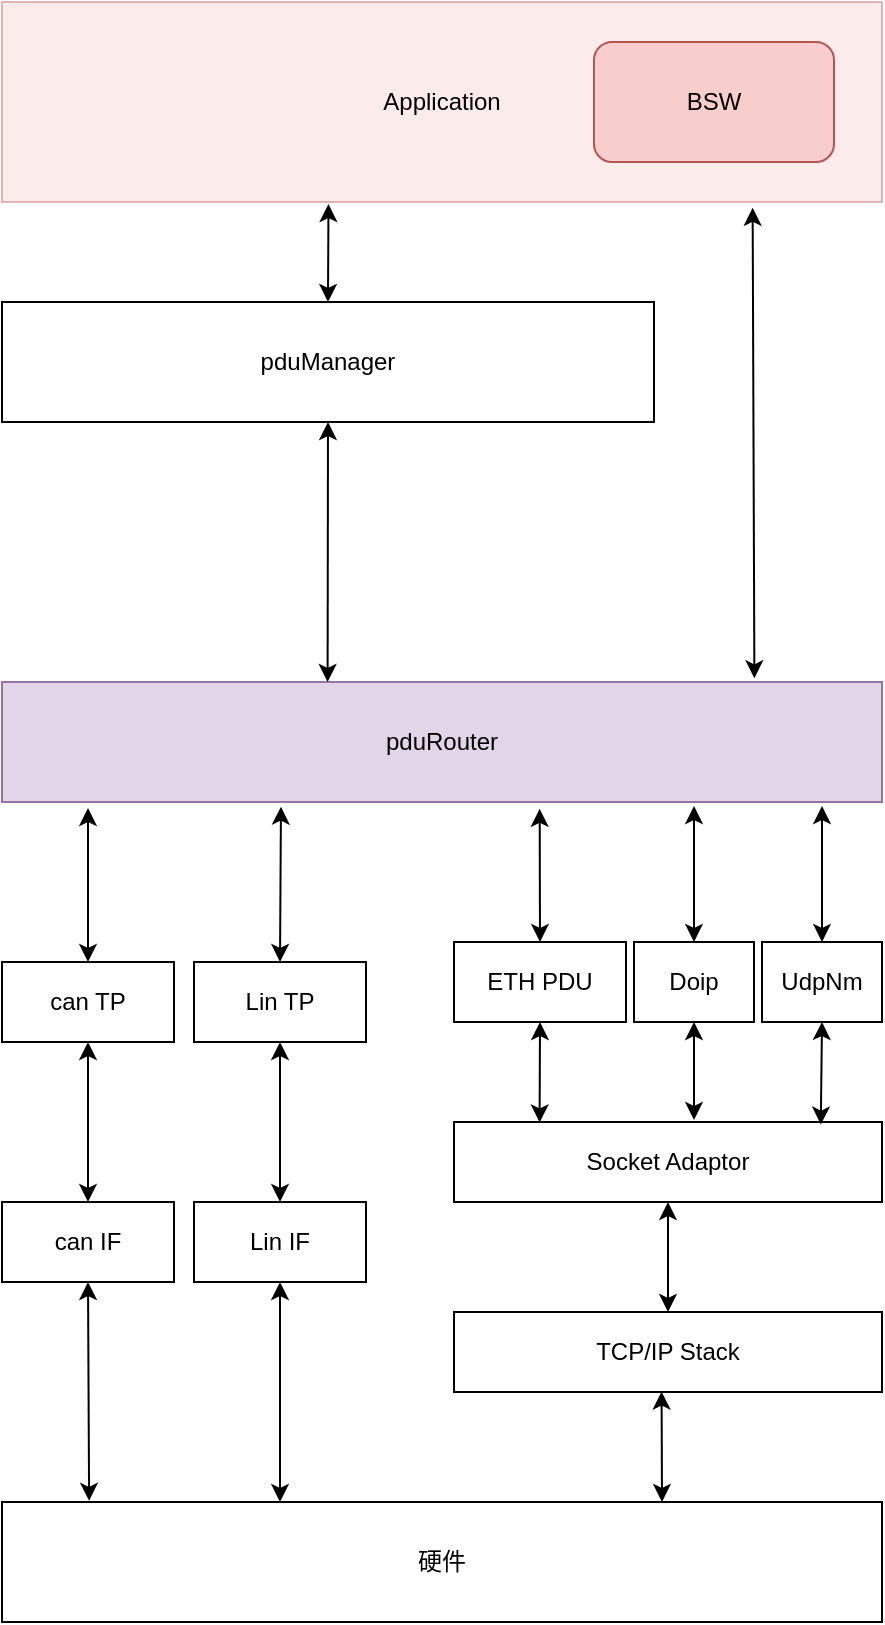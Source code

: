 <mxfile version="24.7.8">
  <diagram name="第 1 页" id="9iRk_tB7bTuXfebcZKuk">
    <mxGraphModel dx="1064" dy="587" grid="1" gridSize="10" guides="1" tooltips="1" connect="1" arrows="1" fold="1" page="1" pageScale="1" pageWidth="827" pageHeight="1169" math="0" shadow="0">
      <root>
        <mxCell id="0" />
        <mxCell id="1" parent="0" />
        <mxCell id="lw4ZKmeglTe6D63oF1gP-1" value="硬件" style="rounded=0;whiteSpace=wrap;html=1;" parent="1" vertex="1">
          <mxGeometry x="194" y="770" width="440" height="60" as="geometry" />
        </mxCell>
        <mxCell id="lw4ZKmeglTe6D63oF1gP-2" value="Application" style="rounded=0;whiteSpace=wrap;html=1;fillColor=#f8cecc;strokeColor=#b85450;opacity=40;" parent="1" vertex="1">
          <mxGeometry x="194" y="20" width="440" height="100" as="geometry" />
        </mxCell>
        <mxCell id="lw4ZKmeglTe6D63oF1gP-3" value="pduManager" style="rounded=0;whiteSpace=wrap;html=1;" parent="1" vertex="1">
          <mxGeometry x="194" y="170" width="326" height="60" as="geometry" />
        </mxCell>
        <mxCell id="lw4ZKmeglTe6D63oF1gP-4" value="pduRouter" style="rounded=0;whiteSpace=wrap;html=1;fillColor=#e1d5e7;strokeColor=#9673a6;" parent="1" vertex="1">
          <mxGeometry x="194" y="360" width="440" height="60" as="geometry" />
        </mxCell>
        <mxCell id="lw4ZKmeglTe6D63oF1gP-5" value="can TP" style="rounded=0;whiteSpace=wrap;html=1;" parent="1" vertex="1">
          <mxGeometry x="194" y="500" width="86" height="40" as="geometry" />
        </mxCell>
        <mxCell id="lw4ZKmeglTe6D63oF1gP-6" value="Lin TP" style="rounded=0;whiteSpace=wrap;html=1;" parent="1" vertex="1">
          <mxGeometry x="290" y="500" width="86" height="40" as="geometry" />
        </mxCell>
        <mxCell id="lw4ZKmeglTe6D63oF1gP-7" value="can IF" style="rounded=0;whiteSpace=wrap;html=1;" parent="1" vertex="1">
          <mxGeometry x="194" y="620" width="86" height="40" as="geometry" />
        </mxCell>
        <mxCell id="lw4ZKmeglTe6D63oF1gP-8" value="Lin IF" style="rounded=0;whiteSpace=wrap;html=1;" parent="1" vertex="1">
          <mxGeometry x="290" y="620" width="86" height="40" as="geometry" />
        </mxCell>
        <mxCell id="lw4ZKmeglTe6D63oF1gP-9" value="ETH PDU" style="rounded=0;whiteSpace=wrap;html=1;" parent="1" vertex="1">
          <mxGeometry x="420" y="490" width="86" height="40" as="geometry" />
        </mxCell>
        <mxCell id="lw4ZKmeglTe6D63oF1gP-10" value="Socket Adaptor" style="rounded=0;whiteSpace=wrap;html=1;" parent="1" vertex="1">
          <mxGeometry x="420" y="580" width="214" height="40" as="geometry" />
        </mxCell>
        <mxCell id="lw4ZKmeglTe6D63oF1gP-11" value="TCP/IP Stack" style="rounded=0;whiteSpace=wrap;html=1;" parent="1" vertex="1">
          <mxGeometry x="420" y="675" width="214" height="40" as="geometry" />
        </mxCell>
        <mxCell id="lw4ZKmeglTe6D63oF1gP-12" value="" style="endArrow=classic;startArrow=classic;html=1;rounded=0;entryX=0.5;entryY=1;entryDx=0;entryDy=0;exitX=0.5;exitY=0;exitDx=0;exitDy=0;" parent="1" source="lw4ZKmeglTe6D63oF1gP-7" target="lw4ZKmeglTe6D63oF1gP-5" edge="1">
          <mxGeometry width="50" height="50" relative="1" as="geometry">
            <mxPoint x="390" y="700" as="sourcePoint" />
            <mxPoint x="440" y="650" as="targetPoint" />
          </mxGeometry>
        </mxCell>
        <mxCell id="lw4ZKmeglTe6D63oF1gP-13" value="" style="endArrow=classic;startArrow=classic;html=1;rounded=0;entryX=0.5;entryY=1;entryDx=0;entryDy=0;exitX=0.5;exitY=0;exitDx=0;exitDy=0;" parent="1" source="lw4ZKmeglTe6D63oF1gP-8" target="lw4ZKmeglTe6D63oF1gP-6" edge="1">
          <mxGeometry width="50" height="50" relative="1" as="geometry">
            <mxPoint x="247" y="630" as="sourcePoint" />
            <mxPoint x="247" y="550" as="targetPoint" />
          </mxGeometry>
        </mxCell>
        <mxCell id="lw4ZKmeglTe6D63oF1gP-14" value="" style="endArrow=classic;startArrow=classic;html=1;rounded=0;entryX=0.5;entryY=1;entryDx=0;entryDy=0;exitX=0.099;exitY=-0.01;exitDx=0;exitDy=0;exitPerimeter=0;" parent="1" source="lw4ZKmeglTe6D63oF1gP-1" target="lw4ZKmeglTe6D63oF1gP-7" edge="1">
          <mxGeometry width="50" height="50" relative="1" as="geometry">
            <mxPoint x="343" y="630" as="sourcePoint" />
            <mxPoint x="343" y="550" as="targetPoint" />
          </mxGeometry>
        </mxCell>
        <mxCell id="lw4ZKmeglTe6D63oF1gP-15" value="" style="endArrow=classic;startArrow=classic;html=1;rounded=0;entryX=0.5;entryY=1;entryDx=0;entryDy=0;" parent="1" target="lw4ZKmeglTe6D63oF1gP-8" edge="1">
          <mxGeometry width="50" height="50" relative="1" as="geometry">
            <mxPoint x="333" y="770" as="sourcePoint" />
            <mxPoint x="247" y="670" as="targetPoint" />
          </mxGeometry>
        </mxCell>
        <mxCell id="lw4ZKmeglTe6D63oF1gP-16" value="Doip" style="rounded=0;whiteSpace=wrap;html=1;" parent="1" vertex="1">
          <mxGeometry x="510" y="490" width="60" height="40" as="geometry" />
        </mxCell>
        <mxCell id="lw4ZKmeglTe6D63oF1gP-17" value="" style="endArrow=classic;startArrow=classic;html=1;rounded=0;entryX=0.5;entryY=0;entryDx=0;entryDy=0;" parent="1" target="lw4ZKmeglTe6D63oF1gP-5" edge="1">
          <mxGeometry width="50" height="50" relative="1" as="geometry">
            <mxPoint x="237" y="423" as="sourcePoint" />
            <mxPoint x="343" y="550" as="targetPoint" />
          </mxGeometry>
        </mxCell>
        <mxCell id="lw4ZKmeglTe6D63oF1gP-18" value="" style="endArrow=classic;startArrow=classic;html=1;rounded=0;entryX=0.5;entryY=0;entryDx=0;entryDy=0;exitX=0.317;exitY=1.039;exitDx=0;exitDy=0;exitPerimeter=0;" parent="1" source="lw4ZKmeglTe6D63oF1gP-4" target="lw4ZKmeglTe6D63oF1gP-6" edge="1">
          <mxGeometry width="50" height="50" relative="1" as="geometry">
            <mxPoint x="247" y="433" as="sourcePoint" />
            <mxPoint x="247" y="510" as="targetPoint" />
          </mxGeometry>
        </mxCell>
        <mxCell id="lw4ZKmeglTe6D63oF1gP-19" value="" style="endArrow=classic;startArrow=classic;html=1;rounded=0;entryX=0.611;entryY=1.057;entryDx=0;entryDy=0;exitX=0.5;exitY=0;exitDx=0;exitDy=0;entryPerimeter=0;" parent="1" source="lw4ZKmeglTe6D63oF1gP-9" target="lw4ZKmeglTe6D63oF1gP-4" edge="1">
          <mxGeometry width="50" height="50" relative="1" as="geometry">
            <mxPoint x="343" y="432" as="sourcePoint" />
            <mxPoint x="343" y="510" as="targetPoint" />
          </mxGeometry>
        </mxCell>
        <mxCell id="lw4ZKmeglTe6D63oF1gP-20" value="" style="endArrow=classic;startArrow=classic;html=1;rounded=0;entryX=0.5;entryY=0;entryDx=0;entryDy=0;" parent="1" target="lw4ZKmeglTe6D63oF1gP-16" edge="1">
          <mxGeometry width="50" height="50" relative="1" as="geometry">
            <mxPoint x="540" y="422" as="sourcePoint" />
            <mxPoint x="473" y="433" as="targetPoint" />
          </mxGeometry>
        </mxCell>
        <mxCell id="lw4ZKmeglTe6D63oF1gP-21" value="UdpNm" style="rounded=0;whiteSpace=wrap;html=1;" parent="1" vertex="1">
          <mxGeometry x="574" y="490" width="60" height="40" as="geometry" />
        </mxCell>
        <mxCell id="lw4ZKmeglTe6D63oF1gP-22" value="" style="endArrow=classic;startArrow=classic;html=1;rounded=0;entryX=0.5;entryY=0;entryDx=0;entryDy=0;" parent="1" target="lw4ZKmeglTe6D63oF1gP-21" edge="1">
          <mxGeometry width="50" height="50" relative="1" as="geometry">
            <mxPoint x="604" y="422" as="sourcePoint" />
            <mxPoint x="560" y="500" as="targetPoint" />
          </mxGeometry>
        </mxCell>
        <mxCell id="lw4ZKmeglTe6D63oF1gP-23" value="" style="endArrow=classic;startArrow=classic;html=1;rounded=0;entryX=0.5;entryY=1;entryDx=0;entryDy=0;exitX=0.5;exitY=0;exitDx=0;exitDy=0;" parent="1" source="lw4ZKmeglTe6D63oF1gP-11" target="lw4ZKmeglTe6D63oF1gP-10" edge="1">
          <mxGeometry width="50" height="50" relative="1" as="geometry">
            <mxPoint x="473" y="500" as="sourcePoint" />
            <mxPoint x="473" y="433" as="targetPoint" />
          </mxGeometry>
        </mxCell>
        <mxCell id="lw4ZKmeglTe6D63oF1gP-24" value="" style="endArrow=classic;startArrow=classic;html=1;rounded=0;entryX=0.485;entryY=0.995;entryDx=0;entryDy=0;exitX=0.75;exitY=0;exitDx=0;exitDy=0;entryPerimeter=0;" parent="1" source="lw4ZKmeglTe6D63oF1gP-1" target="lw4ZKmeglTe6D63oF1gP-11" edge="1">
          <mxGeometry width="50" height="50" relative="1" as="geometry">
            <mxPoint x="537" y="685" as="sourcePoint" />
            <mxPoint x="537" y="630" as="targetPoint" />
          </mxGeometry>
        </mxCell>
        <mxCell id="lw4ZKmeglTe6D63oF1gP-25" value="" style="endArrow=classic;startArrow=classic;html=1;rounded=0;entryX=0.5;entryY=1;entryDx=0;entryDy=0;exitX=0.2;exitY=0.005;exitDx=0;exitDy=0;exitPerimeter=0;" parent="1" source="lw4ZKmeglTe6D63oF1gP-10" target="lw4ZKmeglTe6D63oF1gP-9" edge="1">
          <mxGeometry width="50" height="50" relative="1" as="geometry">
            <mxPoint x="463" y="580" as="sourcePoint" />
            <mxPoint x="462.73" y="530" as="targetPoint" />
          </mxGeometry>
        </mxCell>
        <mxCell id="lw4ZKmeglTe6D63oF1gP-26" value="" style="endArrow=classic;startArrow=classic;html=1;rounded=0;entryX=0.5;entryY=1;entryDx=0;entryDy=0;" parent="1" target="lw4ZKmeglTe6D63oF1gP-16" edge="1">
          <mxGeometry width="50" height="50" relative="1" as="geometry">
            <mxPoint x="540" y="579" as="sourcePoint" />
            <mxPoint x="473" y="540" as="targetPoint" />
          </mxGeometry>
        </mxCell>
        <mxCell id="lw4ZKmeglTe6D63oF1gP-27" value="" style="endArrow=classic;startArrow=classic;html=1;rounded=0;entryX=0.5;entryY=1;entryDx=0;entryDy=0;exitX=0.857;exitY=0.032;exitDx=0;exitDy=0;exitPerimeter=0;" parent="1" source="lw4ZKmeglTe6D63oF1gP-10" target="lw4ZKmeglTe6D63oF1gP-21" edge="1">
          <mxGeometry width="50" height="50" relative="1" as="geometry">
            <mxPoint x="560" y="589" as="sourcePoint" />
            <mxPoint x="560" y="540" as="targetPoint" />
          </mxGeometry>
        </mxCell>
        <mxCell id="lw4ZKmeglTe6D63oF1gP-28" value="" style="endArrow=classic;startArrow=classic;html=1;rounded=0;entryX=0.5;entryY=1;entryDx=0;entryDy=0;exitX=0.37;exitY=0;exitDx=0;exitDy=0;exitPerimeter=0;" parent="1" source="lw4ZKmeglTe6D63oF1gP-4" target="lw4ZKmeglTe6D63oF1gP-3" edge="1">
          <mxGeometry width="50" height="50" relative="1" as="geometry">
            <mxPoint x="534" y="690" as="sourcePoint" />
            <mxPoint x="534" y="635" as="targetPoint" />
          </mxGeometry>
        </mxCell>
        <mxCell id="lw4ZKmeglTe6D63oF1gP-29" value="" style="endArrow=classic;startArrow=classic;html=1;rounded=0;exitX=0.5;exitY=0;exitDx=0;exitDy=0;entryX=0.371;entryY=1.01;entryDx=0;entryDy=0;entryPerimeter=0;" parent="1" source="lw4ZKmeglTe6D63oF1gP-3" target="lw4ZKmeglTe6D63oF1gP-2" edge="1">
          <mxGeometry width="50" height="50" relative="1" as="geometry">
            <mxPoint x="424" y="280" as="sourcePoint" />
            <mxPoint x="356" y="121" as="targetPoint" />
          </mxGeometry>
        </mxCell>
        <mxCell id="3IatUi8CvXhZByzm_sZO-1" value="" style="endArrow=classic;startArrow=classic;html=1;rounded=0;entryX=0.853;entryY=1.029;entryDx=0;entryDy=0;exitX=0.855;exitY=-0.031;exitDx=0;exitDy=0;exitPerimeter=0;entryPerimeter=0;" edge="1" parent="1" source="lw4ZKmeglTe6D63oF1gP-4" target="lw4ZKmeglTe6D63oF1gP-2">
          <mxGeometry width="50" height="50" relative="1" as="geometry">
            <mxPoint x="367" y="370" as="sourcePoint" />
            <mxPoint x="367" y="240" as="targetPoint" />
          </mxGeometry>
        </mxCell>
        <mxCell id="3IatUi8CvXhZByzm_sZO-2" value="BSW" style="rounded=1;whiteSpace=wrap;html=1;fillColor=#f8cecc;strokeColor=#b85450;" vertex="1" parent="1">
          <mxGeometry x="490" y="40" width="120" height="60" as="geometry" />
        </mxCell>
      </root>
    </mxGraphModel>
  </diagram>
</mxfile>
